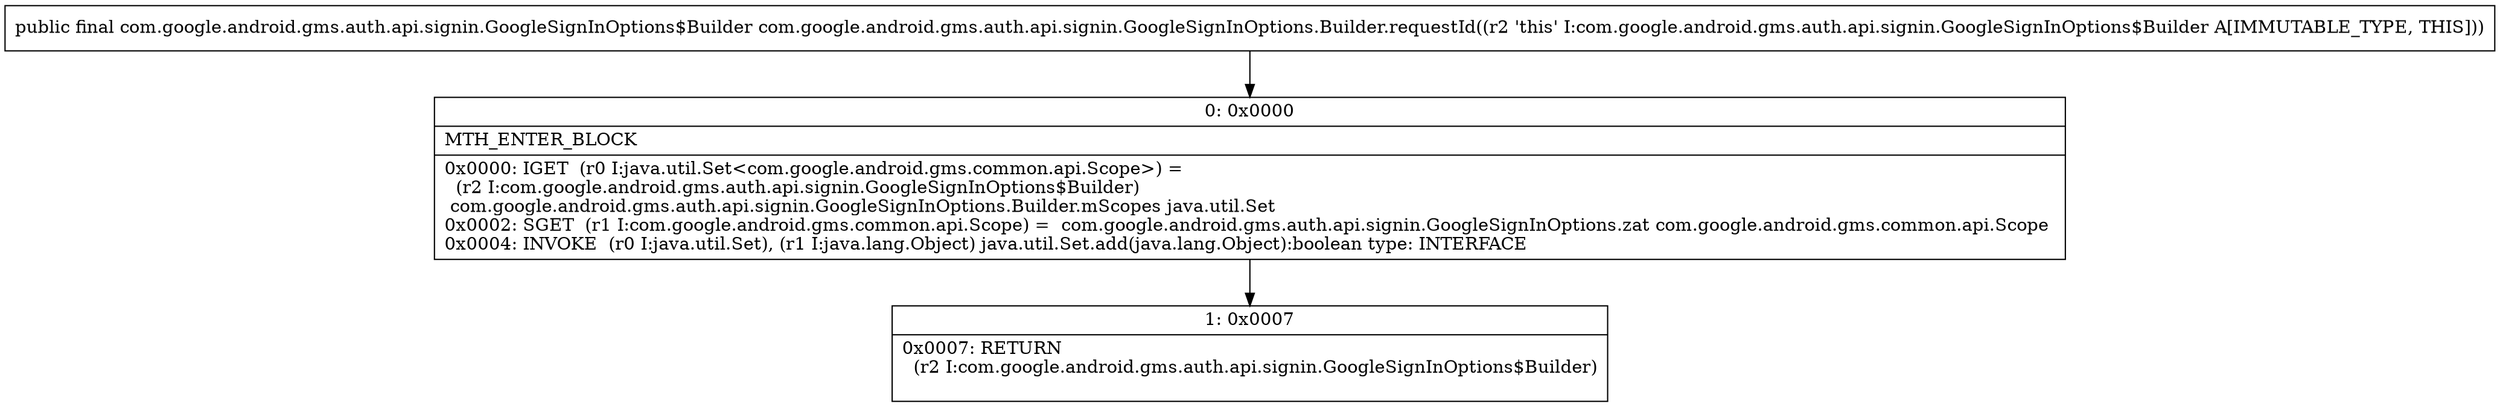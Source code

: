 digraph "CFG forcom.google.android.gms.auth.api.signin.GoogleSignInOptions.Builder.requestId()Lcom\/google\/android\/gms\/auth\/api\/signin\/GoogleSignInOptions$Builder;" {
Node_0 [shape=record,label="{0\:\ 0x0000|MTH_ENTER_BLOCK\l|0x0000: IGET  (r0 I:java.util.Set\<com.google.android.gms.common.api.Scope\>) = \l  (r2 I:com.google.android.gms.auth.api.signin.GoogleSignInOptions$Builder)\l com.google.android.gms.auth.api.signin.GoogleSignInOptions.Builder.mScopes java.util.Set \l0x0002: SGET  (r1 I:com.google.android.gms.common.api.Scope) =  com.google.android.gms.auth.api.signin.GoogleSignInOptions.zat com.google.android.gms.common.api.Scope \l0x0004: INVOKE  (r0 I:java.util.Set), (r1 I:java.lang.Object) java.util.Set.add(java.lang.Object):boolean type: INTERFACE \l}"];
Node_1 [shape=record,label="{1\:\ 0x0007|0x0007: RETURN  \l  (r2 I:com.google.android.gms.auth.api.signin.GoogleSignInOptions$Builder)\l \l}"];
MethodNode[shape=record,label="{public final com.google.android.gms.auth.api.signin.GoogleSignInOptions$Builder com.google.android.gms.auth.api.signin.GoogleSignInOptions.Builder.requestId((r2 'this' I:com.google.android.gms.auth.api.signin.GoogleSignInOptions$Builder A[IMMUTABLE_TYPE, THIS])) }"];
MethodNode -> Node_0;
Node_0 -> Node_1;
}

